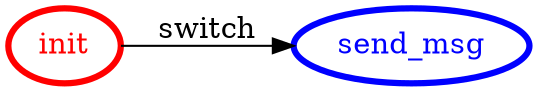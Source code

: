 /*
*
* A GraphViz DOT FSM description 
* Please use a GraphViz visualizer (like http://www.webgraphviz.com)
*  
*/

digraph finite_state_machine {
	rankdir=LR
	size="8,5"
	
	init [ color = red ][ fontcolor = red ][ penwidth = 3 ]
	send_msg [ color = blue ][ fontcolor = blue ][ penwidth = 3 ]
	
	init -> send_msg [ label = "switch" ][ color = black ][ fontcolor = black ]
}
